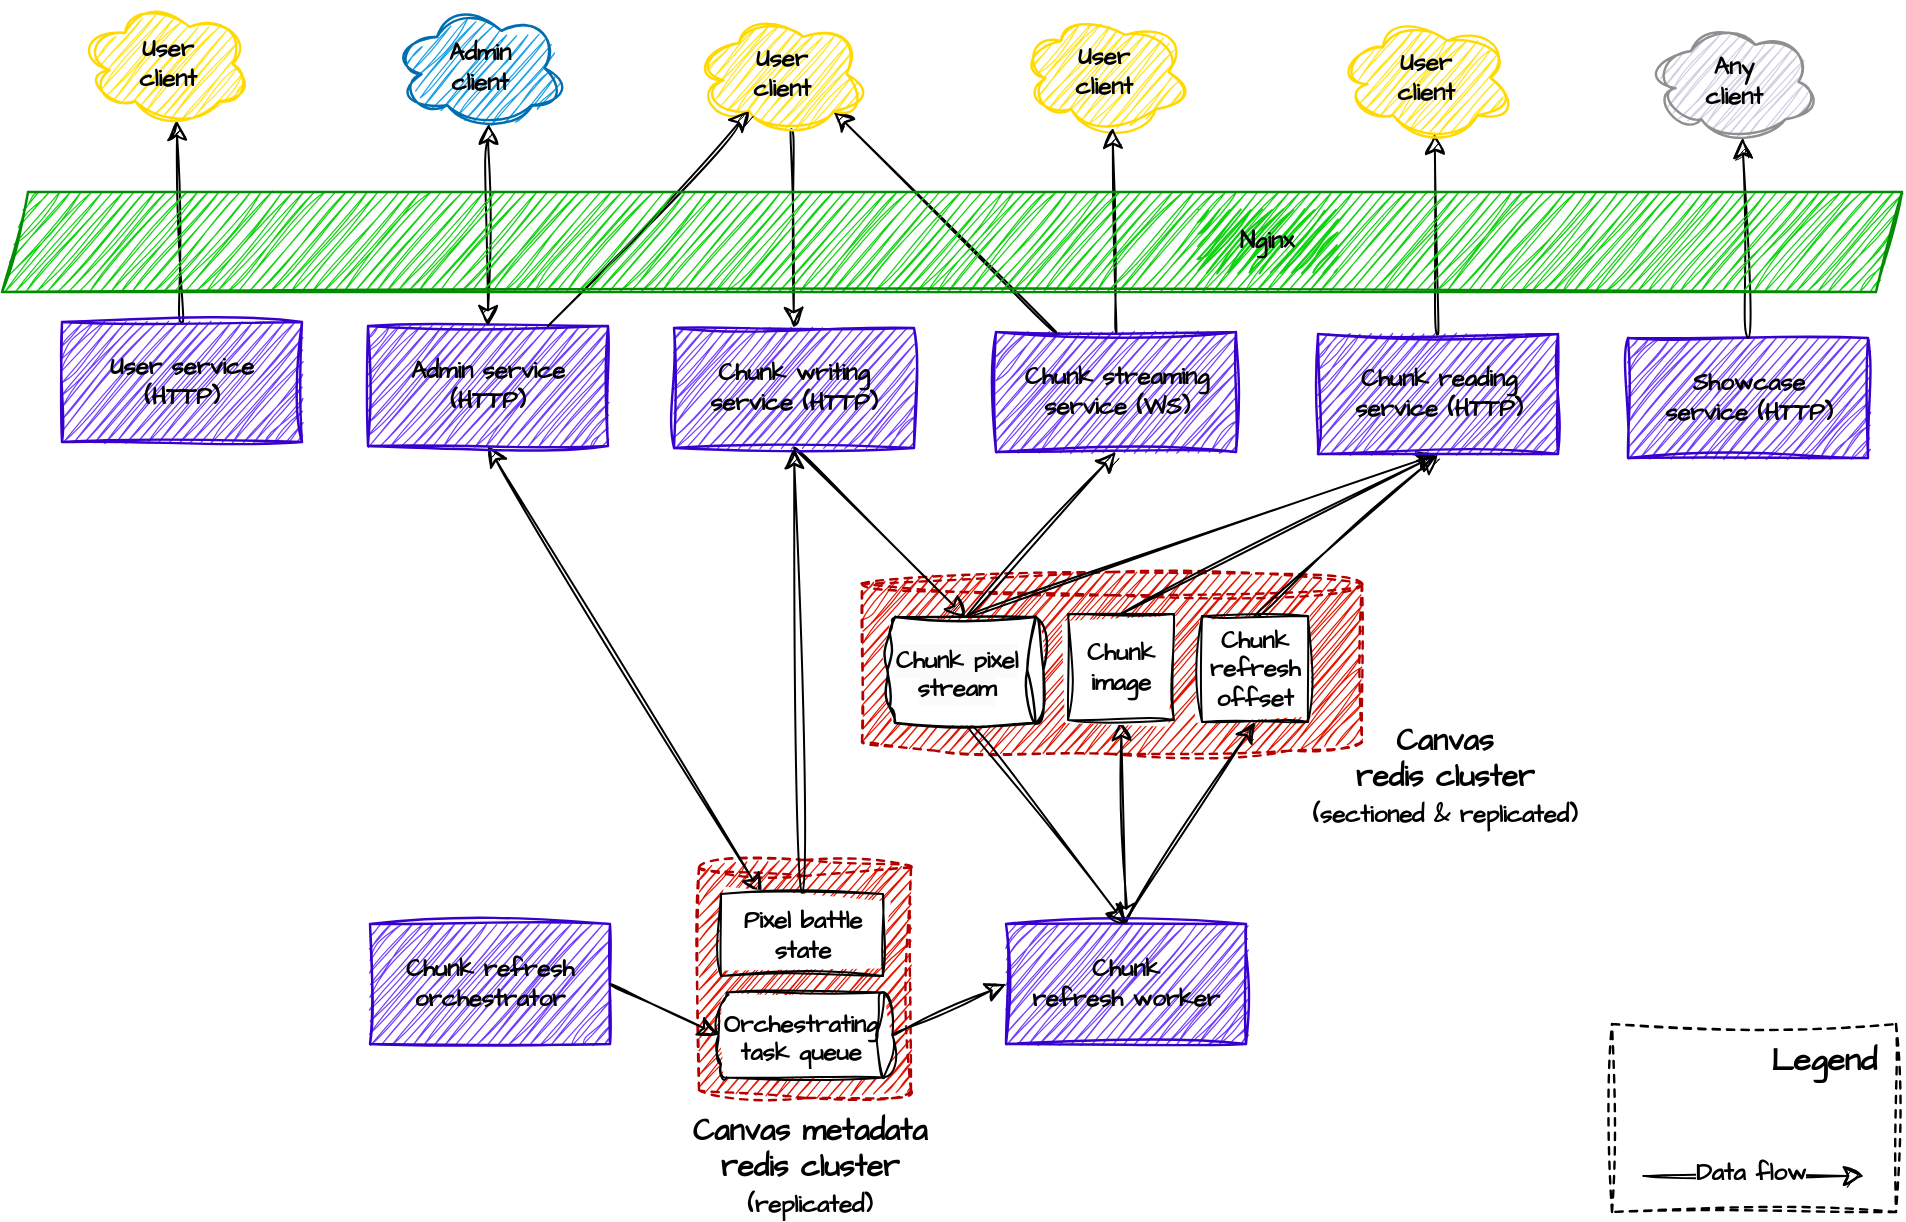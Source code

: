 <mxfile version="26.0.16">
  <diagram id="u57AqEZIpZNnvEgRTM_I" name="Страница — 1">
    <mxGraphModel dx="2470" dy="1215" grid="1" gridSize="10" guides="1" tooltips="0" connect="1" arrows="1" fold="1" page="1" pageScale="1" pageWidth="1" pageHeight="1" math="0" shadow="0">
      <root>
        <mxCell id="0" />
        <mxCell id="1" parent="0" />
        <mxCell id="4hBZCaStK4hO_Ke5i-zd-10" style="edgeStyle=none;curved=1;rounded=0;sketch=1;hachureGap=4;jiggle=2;curveFitting=1;orthogonalLoop=1;jettySize=auto;html=1;fontFamily=Architects Daughter;fontSource=https%3A%2F%2Ffonts.googleapis.com%2Fcss%3Ffamily%3DArchitects%2BDaughter;fontSize=12;startSize=8;endSize=8;entryX=0.5;entryY=0;entryDx=0;entryDy=0;exitX=0.55;exitY=0.95;exitDx=0;exitDy=0;exitPerimeter=0;" parent="1" source="4hBZCaStK4hO_Ke5i-zd-84" target="yxo4z1HfknEnFU_19XpC-2" edge="1">
          <mxGeometry relative="1" as="geometry">
            <mxPoint x="-287" y="12.854" as="sourcePoint" />
            <mxPoint x="-134.126" y="32" as="targetPoint" />
          </mxGeometry>
        </mxCell>
        <mxCell id="4hBZCaStK4hO_Ke5i-zd-17" value="" style="shape=cylinder3;whiteSpace=wrap;html=1;boundedLbl=1;backgroundOutline=1;size=5.793;sketch=1;hachureGap=4;jiggle=2;curveFitting=1;fontFamily=Architects Daughter;fontSource=https%3A%2F%2Ffonts.googleapis.com%2Fcss%3Ffamily%3DArchitects%2BDaughter;fontStyle=0;dashed=1;strokeColor=#B20000;fillColor=#e51400;fontColor=#ffffff;strokeWidth=1.2;" parent="1" vertex="1">
          <mxGeometry x="-280" y="208" width="250" height="91" as="geometry" />
        </mxCell>
        <mxCell id="4hBZCaStK4hO_Ke5i-zd-23" style="edgeStyle=none;curved=1;rounded=0;sketch=1;hachureGap=4;jiggle=2;curveFitting=1;orthogonalLoop=1;jettySize=auto;html=1;exitX=0.5;exitY=1;exitDx=0;exitDy=0;fontFamily=Architects Daughter;fontSource=https%3A%2F%2Ffonts.googleapis.com%2Fcss%3Ffamily%3DArchitects%2BDaughter;fontSize=12;startSize=8;endSize=8;entryX=0;entryY=0.5;entryDx=0;entryDy=0;entryPerimeter=0;" parent="1" source="yxo4z1HfknEnFU_19XpC-2" target="yebdUftTMpvAP_zZqaQb-59" edge="1">
          <mxGeometry relative="1" as="geometry">
            <mxPoint x="-296" y="316.5" as="targetPoint" />
            <Array as="points" />
          </mxGeometry>
        </mxCell>
        <mxCell id="4hBZCaStK4hO_Ke5i-zd-22" value="Chunk&amp;nbsp;&lt;span style=&quot;background-color: initial;&quot;&gt;streaming&lt;/span&gt;&lt;div&gt;&lt;span style=&quot;background-color: initial;&quot;&gt;service (WS)&lt;/span&gt;&lt;/div&gt;" style="rounded=0;html=1;sketch=1;hachureGap=4;jiggle=2;curveFitting=1;fontFamily=Architects Daughter;fontSource=https%3A%2F%2Ffonts.googleapis.com%2Fcss%3Ffamily%3DArchitects%2BDaughter;fontSize=12;strokeColor=#3700CC;align=center;verticalAlign=middle;fontColor=#000000;fillColor=#713DFF;fontStyle=1;strokeWidth=1.2;" parent="1" vertex="1">
          <mxGeometry x="-213" y="88" width="120" height="60" as="geometry" />
        </mxCell>
        <mxCell id="4hBZCaStK4hO_Ke5i-zd-24" value="Canvas redis&amp;nbsp;&lt;span style=&quot;background-color: initial;&quot;&gt;cluster&lt;/span&gt;&lt;div&gt;&lt;font style=&quot;font-size: 12px;&quot;&gt;&lt;span style=&quot;background-color: initial;&quot;&gt;(s&lt;/span&gt;&lt;span style=&quot;background-color: initial;&quot;&gt;ectioned &amp;amp; replicated&lt;/span&gt;&lt;span style=&quot;background-color: initial;&quot;&gt;)&lt;/span&gt;&lt;/font&gt;&lt;/div&gt;" style="text;html=1;align=center;verticalAlign=middle;whiteSpace=wrap;rounded=0;fontSize=15;fontFamily=Architects Daughter;fontSource=https%3A%2F%2Ffonts.googleapis.com%2Fcss%3Ffamily%3DArchitects%2BDaughter;fontStyle=1" parent="1" vertex="1">
          <mxGeometry x="-60" y="296" width="143" height="27" as="geometry" />
        </mxCell>
        <mxCell id="4hBZCaStK4hO_Ke5i-zd-37" style="edgeStyle=none;curved=1;rounded=0;sketch=1;hachureGap=4;jiggle=2;curveFitting=1;orthogonalLoop=1;jettySize=auto;html=1;exitX=0.25;exitY=0;exitDx=0;exitDy=0;entryX=0.8;entryY=0.8;entryDx=0;entryDy=0;entryPerimeter=0;fontFamily=Architects Daughter;fontSource=https%3A%2F%2Ffonts.googleapis.com%2Fcss%3Ffamily%3DArchitects%2BDaughter;fontSize=12;startSize=8;endSize=8;" parent="1" source="4hBZCaStK4hO_Ke5i-zd-22" target="4hBZCaStK4hO_Ke5i-zd-84" edge="1">
          <mxGeometry relative="1" as="geometry">
            <mxPoint x="-287" y="-12" as="targetPoint" />
          </mxGeometry>
        </mxCell>
        <mxCell id="yebdUftTMpvAP_zZqaQb-71" value="" style="edgeStyle=none;curved=1;rounded=0;sketch=1;hachureGap=4;jiggle=2;curveFitting=1;orthogonalLoop=1;jettySize=auto;html=1;entryX=0.5;entryY=1;entryDx=0;entryDy=0;fontFamily=Architects Daughter;fontSource=https%3A%2F%2Ffonts.googleapis.com%2Fcss%3Ffamily%3DArchitects%2BDaughter;fontSize=12;startSize=8;endSize=8;fontStyle=1;startArrow=classic;startFill=1;exitX=0.5;exitY=0;exitDx=0;exitDy=0;" parent="1" source="4hBZCaStK4hO_Ke5i-zd-49" target="yebdUftTMpvAP_zZqaQb-52" edge="1">
          <mxGeometry x="0.351" y="1" relative="1" as="geometry">
            <mxPoint x="-164" y="347" as="sourcePoint" />
            <mxPoint as="offset" />
          </mxGeometry>
        </mxCell>
        <mxCell id="yebdUftTMpvAP_zZqaQb-86" style="edgeStyle=none;curved=1;rounded=0;sketch=1;hachureGap=4;jiggle=2;curveFitting=1;orthogonalLoop=1;jettySize=auto;html=1;exitX=0.5;exitY=0;exitDx=0;exitDy=0;entryX=0.5;entryY=1;entryDx=0;entryDy=0;fontFamily=Architects Daughter;fontSource=https%3A%2F%2Ffonts.googleapis.com%2Fcss%3Ffamily%3DArchitects%2BDaughter;fontSize=12;startSize=8;endSize=8;" parent="1" source="4hBZCaStK4hO_Ke5i-zd-49" target="yebdUftTMpvAP_zZqaQb-63" edge="1">
          <mxGeometry relative="1" as="geometry" />
        </mxCell>
        <mxCell id="4hBZCaStK4hO_Ke5i-zd-49" value="Chunk &lt;span style=&quot;background-color: transparent; color: light-dark(rgb(0, 0, 0), rgb(237, 237, 237));&quot;&gt;refresh&lt;/span&gt;&lt;span style=&quot;background-color: transparent; color: light-dark(rgb(0, 0, 0), rgb(237, 237, 237));&quot;&gt;&amp;nbsp;&lt;/span&gt;&lt;span style=&quot;background-color: initial; color: light-dark(rgb(0, 0, 0), rgb(237, 237, 237));&quot;&gt;worker&lt;/span&gt;" style="rounded=0;whiteSpace=wrap;html=1;sketch=1;hachureGap=4;jiggle=2;curveFitting=1;fontFamily=Architects Daughter;fontSource=https%3A%2F%2Ffonts.googleapis.com%2Fcss%3Ffamily%3DArchitects%2BDaughter;fillColor=#713DFF;strokeColor=#3700CC;align=center;verticalAlign=middle;fontSize=12;fontColor=#000000;fontStyle=1;strokeWidth=1.2;" parent="1" vertex="1">
          <mxGeometry x="-208" y="384" width="120" height="60" as="geometry" />
        </mxCell>
        <mxCell id="X9UcyWxbL3GUijh0m_xE-14" style="edgeStyle=none;curved=1;rounded=0;orthogonalLoop=1;jettySize=auto;html=1;entryX=0.55;entryY=0.95;entryDx=0;entryDy=0;fontSize=12;startSize=8;endSize=8;startArrow=none;startFill=0;sketch=1;hachureGap=4;jiggle=2;curveFitting=1;strokeColor=default;align=center;verticalAlign=middle;fontFamily=Architects Daughter;fontSource=https%3A%2F%2Ffonts.googleapis.com%2Fcss%3Ffamily%3DArchitects%2BDaughter;fontColor=default;labelBackgroundColor=default;endArrow=classic;entryPerimeter=0;exitX=0.5;exitY=0;exitDx=0;exitDy=0;" parent="1" source="X9UcyWxbL3GUijh0m_xE-12" target="1W_23t0k0YPpplGeYLa4-2" edge="1">
          <mxGeometry relative="1" as="geometry">
            <mxPoint x="-760" as="sourcePoint" />
          </mxGeometry>
        </mxCell>
        <mxCell id="4hBZCaStK4hO_Ke5i-zd-84" value="&lt;div&gt;User&lt;/div&gt;&lt;div&gt;client&lt;/div&gt;" style="ellipse;shape=cloud;whiteSpace=wrap;html=1;sketch=1;hachureGap=4;jiggle=2;curveFitting=1;fontFamily=Architects Daughter;fontSource=https%3A%2F%2Ffonts.googleapis.com%2Fcss%3Ffamily%3DArchitects%2BDaughter;fontStyle=1;fillColor=#ffe41a;strokeColor=#ffd900;fontColor=#000000;gradientColor=none;strokeWidth=1.2;" parent="1" vertex="1">
          <mxGeometry x="-363" y="-72" width="86" height="62" as="geometry" />
        </mxCell>
        <mxCell id="yxo4z1HfknEnFU_19XpC-2" value="&lt;span style=&quot;text-wrap-mode: nowrap;&quot;&gt;Chunk&amp;nbsp;&lt;/span&gt;&lt;span style=&quot;background-color: initial; text-wrap-mode: nowrap;&quot;&gt;writing&lt;/span&gt;&lt;div&gt;&lt;span style=&quot;background-color: initial; text-wrap-mode: nowrap;&quot;&gt;service (HTTP)&lt;/span&gt;&lt;/div&gt;" style="rounded=0;html=1;sketch=1;hachureGap=4;jiggle=2;curveFitting=1;fontFamily=Architects Daughter;fontSource=https%3A%2F%2Ffonts.googleapis.com%2Fcss%3Ffamily%3DArchitects%2BDaughter;whiteSpace=wrap;fontSize=12;strokeColor=#3700CC;align=center;verticalAlign=middle;fontColor=#000000;fillColor=#713DFF;fontStyle=1;strokeWidth=1.2;" parent="1" vertex="1">
          <mxGeometry x="-374" y="86" width="120" height="60" as="geometry" />
        </mxCell>
        <mxCell id="yxo4z1HfknEnFU_19XpC-3" value="&lt;div&gt;User&lt;/div&gt;&lt;div&gt;client&lt;/div&gt;" style="ellipse;shape=cloud;whiteSpace=wrap;html=1;sketch=1;hachureGap=4;jiggle=2;curveFitting=1;fontFamily=Architects Daughter;fontSource=https%3A%2F%2Ffonts.googleapis.com%2Fcss%3Ffamily%3DArchitects%2BDaughter;fontStyle=1;fillColor=#ffe41a;strokeColor=#ffd900;fontColor=#000000;gradientColor=none;strokeWidth=1.2;" parent="1" vertex="1">
          <mxGeometry x="-202" y="-73" width="86" height="62" as="geometry" />
        </mxCell>
        <mxCell id="yxo4z1HfknEnFU_19XpC-4" style="edgeStyle=none;curved=1;rounded=0;sketch=1;hachureGap=4;jiggle=2;curveFitting=1;orthogonalLoop=1;jettySize=auto;html=1;exitX=0.5;exitY=0;exitDx=0;exitDy=0;entryX=0.55;entryY=0.95;entryDx=0;entryDy=0;entryPerimeter=0;fontFamily=Architects Daughter;fontSource=https%3A%2F%2Ffonts.googleapis.com%2Fcss%3Ffamily%3DArchitects%2BDaughter;fontSize=12;startSize=8;endSize=8;" parent="1" source="4hBZCaStK4hO_Ke5i-zd-22" target="yxo4z1HfknEnFU_19XpC-3" edge="1">
          <mxGeometry relative="1" as="geometry">
            <mxPoint x="-285" y="18" as="targetPoint" />
            <mxPoint x="-197" y="88" as="sourcePoint" />
          </mxGeometry>
        </mxCell>
        <mxCell id="yebdUftTMpvAP_zZqaQb-15" value="" style="edgeStyle=none;curved=1;rounded=0;sketch=1;hachureGap=4;jiggle=2;curveFitting=1;orthogonalLoop=1;jettySize=auto;html=1;exitX=0;exitY=0.5;exitDx=0;exitDy=0;fontFamily=Architects Daughter;fontSource=https%3A%2F%2Ffonts.googleapis.com%2Fcss%3Ffamily%3DArchitects%2BDaughter;fontSize=12;startSize=8;endSize=8;fontStyle=1;exitPerimeter=0;entryX=0.5;entryY=1;entryDx=0;entryDy=0;" parent="1" source="yebdUftTMpvAP_zZqaQb-59" target="4hBZCaStK4hO_Ke5i-zd-22" edge="1">
          <mxGeometry x="0.302" y="-1" relative="1" as="geometry">
            <mxPoint x="-213" y="316.5" as="sourcePoint" />
            <mxPoint x="-212" y="141" as="targetPoint" />
            <Array as="points" />
            <mxPoint as="offset" />
          </mxGeometry>
        </mxCell>
        <mxCell id="xJucLK9_7ad-ibpwWDO7-2" style="edgeStyle=none;curved=1;rounded=0;sketch=1;hachureGap=4;jiggle=2;curveFitting=1;orthogonalLoop=1;jettySize=auto;html=1;exitX=0.5;exitY=0;exitDx=0;exitDy=0;entryX=0.5;entryY=1;entryDx=0;entryDy=0;fontFamily=Architects Daughter;fontSource=https%3A%2F%2Ffonts.googleapis.com%2Fcss%3Ffamily%3DArchitects%2BDaughter;fontSize=12;startSize=8;endSize=8;" parent="1" source="yebdUftTMpvAP_zZqaQb-52" target="xJucLK9_7ad-ibpwWDO7-1" edge="1">
          <mxGeometry relative="1" as="geometry" />
        </mxCell>
        <mxCell id="yebdUftTMpvAP_zZqaQb-52" value="Chunk image" style="whiteSpace=wrap;html=1;aspect=fixed;sketch=1;hachureGap=4;jiggle=2;curveFitting=1;fontFamily=Architects Daughter;fontSource=https%3A%2F%2Ffonts.googleapis.com%2Fcss%3Ffamily%3DArchitects%2BDaughter;fontStyle=1;fontSize=12;" parent="1" vertex="1">
          <mxGeometry x="-177" y="229" width="53" height="53" as="geometry" />
        </mxCell>
        <mxCell id="yebdUftTMpvAP_zZqaQb-88" style="edgeStyle=none;curved=1;rounded=0;sketch=1;hachureGap=4;jiggle=2;curveFitting=1;orthogonalLoop=1;jettySize=auto;html=1;exitX=0.5;exitY=0;exitDx=0;exitDy=0;fontFamily=Architects Daughter;fontSource=https%3A%2F%2Ffonts.googleapis.com%2Fcss%3Ffamily%3DArchitects%2BDaughter;fontSize=12;startSize=8;endSize=8;entryX=0.5;entryY=1;entryDx=0;entryDy=0;" parent="1" source="yebdUftTMpvAP_zZqaQb-63" target="xJucLK9_7ad-ibpwWDO7-1" edge="1">
          <mxGeometry relative="1" as="geometry">
            <mxPoint x="-120" y="160" as="targetPoint" />
          </mxGeometry>
        </mxCell>
        <mxCell id="yebdUftTMpvAP_zZqaQb-63" value="&lt;div&gt;Chunk&lt;/div&gt;&lt;div&gt;&lt;span style=&quot;background-color: transparent; color: light-dark(rgb(0, 0, 0), rgb(237, 237, 237));&quot;&gt;refresh&lt;/span&gt;&lt;/div&gt;&lt;div&gt;offset&lt;/div&gt;" style="whiteSpace=wrap;html=1;aspect=fixed;sketch=1;hachureGap=4;jiggle=2;curveFitting=1;fontFamily=Architects Daughter;fontSource=https%3A%2F%2Ffonts.googleapis.com%2Fcss%3Ffamily%3DArchitects%2BDaughter;fontStyle=1;fontSize=12;" parent="1" vertex="1">
          <mxGeometry x="-110" y="230" width="53" height="53" as="geometry" />
        </mxCell>
        <mxCell id="xJucLK9_7ad-ibpwWDO7-22" style="edgeStyle=none;curved=1;rounded=0;sketch=1;hachureGap=4;jiggle=2;curveFitting=1;orthogonalLoop=1;jettySize=auto;html=1;exitX=0;exitY=0.5;exitDx=0;exitDy=0;exitPerimeter=0;entryX=0.5;entryY=1;entryDx=0;entryDy=0;fontFamily=Architects Daughter;fontSource=https%3A%2F%2Ffonts.googleapis.com%2Fcss%3Ffamily%3DArchitects%2BDaughter;fontSize=12;startSize=8;endSize=8;" parent="1" source="yebdUftTMpvAP_zZqaQb-59" target="xJucLK9_7ad-ibpwWDO7-1" edge="1">
          <mxGeometry relative="1" as="geometry" />
        </mxCell>
        <mxCell id="yebdUftTMpvAP_zZqaQb-89" value="" style="group" parent="1" vertex="1" connectable="0">
          <mxGeometry x="95" y="434" width="142" height="94" as="geometry" />
        </mxCell>
        <mxCell id="yebdUftTMpvAP_zZqaQb-72" value="" style="rounded=0;whiteSpace=wrap;html=1;sketch=1;hachureGap=4;jiggle=2;curveFitting=1;fontFamily=Architects Daughter;fontSource=https%3A%2F%2Ffonts.googleapis.com%2Fcss%3Ffamily%3DArchitects%2BDaughter;fillColor=none;dashed=1;strokeWidth=1.2;" parent="yebdUftTMpvAP_zZqaQb-89" vertex="1">
          <mxGeometry width="142" height="94" as="geometry" />
        </mxCell>
        <mxCell id="yebdUftTMpvAP_zZqaQb-73" value="Legend" style="text;html=1;align=center;verticalAlign=middle;whiteSpace=wrap;rounded=0;fontSize=16;fontFamily=Architects Daughter;fontSource=https%3A%2F%2Ffonts.googleapis.com%2Fcss%3Ffamily%3DArchitects%2BDaughter;fontStyle=1" parent="yebdUftTMpvAP_zZqaQb-89" vertex="1">
          <mxGeometry x="76" y="3" width="60" height="30" as="geometry" />
        </mxCell>
        <mxCell id="yebdUftTMpvAP_zZqaQb-80" style="edgeStyle=none;curved=1;rounded=0;sketch=1;hachureGap=4;jiggle=2;curveFitting=1;orthogonalLoop=1;jettySize=auto;html=1;fontFamily=Architects Daughter;fontSource=https%3A%2F%2Ffonts.googleapis.com%2Fcss%3Ffamily%3DArchitects%2BDaughter;fontSize=12;startSize=8;endSize=8;" parent="yebdUftTMpvAP_zZqaQb-89" edge="1">
          <mxGeometry relative="1" as="geometry">
            <mxPoint x="126" y="76" as="targetPoint" />
            <mxPoint x="16" y="76" as="sourcePoint" />
            <Array as="points" />
          </mxGeometry>
        </mxCell>
        <mxCell id="yebdUftTMpvAP_zZqaQb-81" value="Data flow" style="edgeLabel;html=1;align=center;verticalAlign=middle;resizable=0;points=[];fontSize=12;sketch=1;hachureGap=4;jiggle=2;curveFitting=1;fontFamily=Architects Daughter;fontSource=https%3A%2F%2Ffonts.googleapis.com%2Fcss%3Ffamily%3DArchitects%2BDaughter;fontStyle=1" parent="yebdUftTMpvAP_zZqaQb-80" vertex="1" connectable="0">
          <mxGeometry x="-0.216" relative="1" as="geometry">
            <mxPoint x="10" y="-1" as="offset" />
          </mxGeometry>
        </mxCell>
        <mxCell id="xJucLK9_7ad-ibpwWDO7-1" value="Chunk &lt;span style=&quot;background-color: initial;&quot;&gt;reading&lt;/span&gt;&lt;div&gt;&lt;span style=&quot;background-color: initial;&quot;&gt;service (HTTP)&lt;/span&gt;&lt;/div&gt;" style="rounded=0;html=1;sketch=1;hachureGap=4;jiggle=2;curveFitting=1;fontFamily=Architects Daughter;fontSource=https%3A%2F%2Ffonts.googleapis.com%2Fcss%3Ffamily%3DArchitects%2BDaughter;fontSize=12;strokeColor=#3700CC;align=center;verticalAlign=middle;fontColor=#000000;fillColor=#713DFF;fontStyle=1;strokeWidth=1.2;" parent="1" vertex="1">
          <mxGeometry x="-52" y="89" width="120" height="60" as="geometry" />
        </mxCell>
        <mxCell id="xJucLK9_7ad-ibpwWDO7-3" style="edgeStyle=none;curved=1;rounded=0;sketch=1;hachureGap=4;jiggle=2;curveFitting=1;orthogonalLoop=1;jettySize=auto;html=1;exitX=0.5;exitY=0;exitDx=0;exitDy=0;fontFamily=Architects Daughter;fontSource=https%3A%2F%2Ffonts.googleapis.com%2Fcss%3Ffamily%3DArchitects%2BDaughter;fontSize=12;startSize=8;endSize=8;entryX=0.55;entryY=0.95;entryDx=0;entryDy=0;entryPerimeter=0;" parent="1" source="xJucLK9_7ad-ibpwWDO7-1" target="xJucLK9_7ad-ibpwWDO7-4" edge="1">
          <mxGeometry relative="1" as="geometry">
            <mxPoint x="10" y="50" as="targetPoint" />
          </mxGeometry>
        </mxCell>
        <mxCell id="xJucLK9_7ad-ibpwWDO7-4" value="&lt;div&gt;User&lt;/div&gt;&lt;div&gt;client&lt;/div&gt;" style="ellipse;shape=cloud;whiteSpace=wrap;html=1;sketch=1;hachureGap=4;jiggle=2;curveFitting=1;fontFamily=Architects Daughter;fontSource=https%3A%2F%2Ffonts.googleapis.com%2Fcss%3Ffamily%3DArchitects%2BDaughter;fontStyle=1;fillColor=#ffe41a;strokeColor=#ffd900;fontColor=#000000;gradientColor=none;strokeWidth=1.2;" parent="1" vertex="1">
          <mxGeometry x="-41" y="-70" width="86" height="62" as="geometry" />
        </mxCell>
        <mxCell id="xJucLK9_7ad-ibpwWDO7-12" value="" style="shape=cylinder3;whiteSpace=wrap;html=1;boundedLbl=1;backgroundOutline=1;size=3.966;sketch=1;hachureGap=4;jiggle=2;curveFitting=1;fontFamily=Architects Daughter;fontSource=https%3A%2F%2Ffonts.googleapis.com%2Fcss%3Ffamily%3DArchitects%2BDaughter;fontStyle=0;dashed=1;strokeColor=#B20000;fillColor=#e51400;fontColor=#ffffff;strokeWidth=1.2;" parent="1" vertex="1">
          <mxGeometry x="-361.5" y="352" width="106" height="119" as="geometry" />
        </mxCell>
        <mxCell id="xJucLK9_7ad-ibpwWDO7-15" value="" style="shape=cylinder3;whiteSpace=wrap;html=1;boundedLbl=1;backgroundOutline=1;size=4.049;sketch=1;hachureGap=4;jiggle=2;curveFitting=1;fontFamily=Architects Daughter;fontSource=https%3A%2F%2Ffonts.googleapis.com%2Fcss%3Ffamily%3DArchitects%2BDaughter;fontStyle=1;rotation=90;labelPosition=center;verticalLabelPosition=middle;align=center;verticalAlign=middle;container=0;strokeWidth=1;strokeColor=default;textDirection=ltr;" parent="1" vertex="1">
          <mxGeometry x="-329.5" y="396" width="42.46" height="86.93" as="geometry" />
        </mxCell>
        <mxCell id="xJucLK9_7ad-ibpwWDO7-16" value="Orchestrating task queue" style="text;whiteSpace=wrap;html=1;fontFamily=Architects Daughter;fontSource=https%3A%2F%2Ffonts.googleapis.com%2Fcss%3Ffamily%3DArchitects%2BDaughter;align=center;fontStyle=1" parent="1" vertex="1">
          <mxGeometry x="-344.5" y="421" width="67" height="28" as="geometry" />
        </mxCell>
        <mxCell id="xJucLK9_7ad-ibpwWDO7-18" value="Canvas metadata redis&amp;nbsp;&lt;span style=&quot;background-color: initial;&quot;&gt;cluster&lt;/span&gt;&lt;div&gt;&lt;font style=&quot;font-size: 12px;&quot;&gt;&lt;span style=&quot;background-color: initial;&quot;&gt;(&lt;/span&gt;&lt;span style=&quot;background-color: initial;&quot;&gt;replicated&lt;/span&gt;&lt;span style=&quot;background-color: initial;&quot;&gt;)&lt;/span&gt;&lt;/font&gt;&lt;/div&gt;" style="text;html=1;align=center;verticalAlign=middle;whiteSpace=wrap;rounded=0;fontSize=15;fontFamily=Architects Daughter;fontSource=https%3A%2F%2Ffonts.googleapis.com%2Fcss%3Ffamily%3DArchitects%2BDaughter;fontStyle=1" parent="1" vertex="1">
          <mxGeometry x="-372.5" y="480" width="132" height="49" as="geometry" />
        </mxCell>
        <mxCell id="xJucLK9_7ad-ibpwWDO7-19" style="edgeStyle=none;curved=1;rounded=0;sketch=1;hachureGap=4;jiggle=2;curveFitting=1;orthogonalLoop=1;jettySize=auto;html=1;exitX=0.5;exitY=0;exitDx=0;exitDy=0;fontFamily=Architects Daughter;fontSource=https%3A%2F%2Ffonts.googleapis.com%2Fcss%3Ffamily%3DArchitects%2BDaughter;fontSize=12;startSize=8;endSize=8;exitPerimeter=0;entryX=0;entryY=0.5;entryDx=0;entryDy=0;endArrow=classic;endFill=1;startArrow=none;startFill=0;" parent="1" source="xJucLK9_7ad-ibpwWDO7-15" target="4hBZCaStK4hO_Ke5i-zd-49" edge="1">
          <mxGeometry relative="1" as="geometry">
            <mxPoint x="-70" y="470" as="targetPoint" />
          </mxGeometry>
        </mxCell>
        <mxCell id="_QTCWBG1dnTs1W0XPL4S-6" value="Chunk refresh orchestrator" style="rounded=0;whiteSpace=wrap;html=1;sketch=1;hachureGap=4;jiggle=2;curveFitting=1;fontFamily=Architects Daughter;fontSource=https%3A%2F%2Ffonts.googleapis.com%2Fcss%3Ffamily%3DArchitects%2BDaughter;fillColor=#713DFF;strokeColor=#3700CC;align=center;verticalAlign=middle;fontSize=12;fontColor=#000000;fontStyle=1;strokeWidth=1.2;" parent="1" vertex="1">
          <mxGeometry x="-526" y="384" width="120" height="60" as="geometry" />
        </mxCell>
        <mxCell id="_QTCWBG1dnTs1W0XPL4S-7" style="edgeStyle=none;curved=1;rounded=0;sketch=1;hachureGap=4;jiggle=2;curveFitting=1;orthogonalLoop=1;jettySize=auto;html=1;exitX=1;exitY=0.5;exitDx=0;exitDy=0;entryX=0.5;entryY=1;entryDx=0;entryDy=0;entryPerimeter=0;fontFamily=Architects Daughter;fontSource=https%3A%2F%2Ffonts.googleapis.com%2Fcss%3Ffamily%3DArchitects%2BDaughter;fontSize=12;startSize=8;endSize=8;" parent="1" source="_QTCWBG1dnTs1W0XPL4S-6" target="xJucLK9_7ad-ibpwWDO7-15" edge="1">
          <mxGeometry relative="1" as="geometry" />
        </mxCell>
        <mxCell id="X9UcyWxbL3GUijh0m_xE-3" style="edgeStyle=none;curved=1;rounded=0;orthogonalLoop=1;jettySize=auto;html=1;exitX=0.5;exitY=1;exitDx=0;exitDy=0;entryX=0.25;entryY=0;entryDx=0;entryDy=0;fontSize=12;startSize=8;endSize=8;sketch=1;hachureGap=4;jiggle=2;curveFitting=1;strokeColor=default;align=center;verticalAlign=middle;fontFamily=Architects Daughter;fontSource=https%3A%2F%2Ffonts.googleapis.com%2Fcss%3Ffamily%3DArchitects%2BDaughter;fontColor=default;labelBackgroundColor=default;endArrow=classic;startArrow=classic;startFill=1;" parent="1" source="X9UcyWxbL3GUijh0m_xE-1" target="X9UcyWxbL3GUijh0m_xE-2" edge="1">
          <mxGeometry relative="1" as="geometry" />
        </mxCell>
        <mxCell id="X9UcyWxbL3GUijh0m_xE-1" value="&lt;div&gt;&lt;span style=&quot;text-wrap-mode: nowrap;&quot;&gt;Admin &lt;/span&gt;&lt;span style=&quot;background-color: initial; white-space: nowrap;&quot;&gt;service&lt;/span&gt;&lt;/div&gt;&lt;div&gt;&lt;span style=&quot;background-color: initial; white-space: nowrap;&quot;&gt;(HTTP)&lt;/span&gt;&lt;/div&gt;" style="rounded=0;html=1;sketch=1;hachureGap=4;jiggle=2;curveFitting=1;fontFamily=Architects Daughter;fontSource=https%3A%2F%2Ffonts.googleapis.com%2Fcss%3Ffamily%3DArchitects%2BDaughter;whiteSpace=wrap;fontSize=12;strokeColor=#3700CC;align=center;verticalAlign=middle;fontColor=#000000;fillColor=#713DFF;fontStyle=1;strokeWidth=1.2;" parent="1" vertex="1">
          <mxGeometry x="-527" y="85" width="120" height="60" as="geometry" />
        </mxCell>
        <mxCell id="X9UcyWxbL3GUijh0m_xE-17" style="edgeStyle=none;curved=1;rounded=0;orthogonalLoop=1;jettySize=auto;html=1;exitX=0.5;exitY=0;exitDx=0;exitDy=0;entryX=0.5;entryY=1;entryDx=0;entryDy=0;fontSize=12;startSize=8;endSize=8;sketch=1;hachureGap=4;jiggle=2;curveFitting=1;strokeColor=default;align=center;verticalAlign=middle;fontFamily=Architects Daughter;fontSource=https%3A%2F%2Ffonts.googleapis.com%2Fcss%3Ffamily%3DArchitects%2BDaughter;fontColor=default;fontStyle=1;labelBackgroundColor=default;startArrow=none;startFill=0;endArrow=classic;" parent="1" source="X9UcyWxbL3GUijh0m_xE-2" target="yxo4z1HfknEnFU_19XpC-2" edge="1">
          <mxGeometry relative="1" as="geometry" />
        </mxCell>
        <mxCell id="X9UcyWxbL3GUijh0m_xE-2" value="Pixel battle state" style="rounded=0;whiteSpace=wrap;html=1;sketch=1;hachureGap=4;jiggle=2;curveFitting=1;strokeColor=default;align=center;verticalAlign=middle;fontFamily=Architects Daughter;fontSource=https%3A%2F%2Ffonts.googleapis.com%2Fcss%3Ffamily%3DArchitects%2BDaughter;fontSize=12;fontColor=default;fontStyle=1;fillColor=default;" parent="1" vertex="1">
          <mxGeometry x="-350.5" y="369" width="81" height="41" as="geometry" />
        </mxCell>
        <mxCell id="X9UcyWxbL3GUijh0m_xE-7" style="edgeStyle=none;curved=1;rounded=0;orthogonalLoop=1;jettySize=auto;html=1;exitX=0.55;exitY=0.95;exitDx=0;exitDy=0;exitPerimeter=0;entryX=0.5;entryY=0;entryDx=0;entryDy=0;fontSize=12;startSize=8;endSize=8;startArrow=classic;startFill=1;sketch=1;hachureGap=4;jiggle=2;curveFitting=1;strokeColor=default;align=center;verticalAlign=middle;fontFamily=Architects Daughter;fontSource=https%3A%2F%2Ffonts.googleapis.com%2Fcss%3Ffamily%3DArchitects%2BDaughter;fontColor=default;labelBackgroundColor=default;endArrow=classic;" parent="1" source="X9UcyWxbL3GUijh0m_xE-6" target="X9UcyWxbL3GUijh0m_xE-1" edge="1">
          <mxGeometry relative="1" as="geometry" />
        </mxCell>
        <mxCell id="X9UcyWxbL3GUijh0m_xE-6" value="&lt;div&gt;Admin&lt;/div&gt;&lt;div&gt;client&lt;/div&gt;" style="ellipse;shape=cloud;whiteSpace=wrap;html=1;sketch=1;hachureGap=4;jiggle=2;curveFitting=1;fontFamily=Architects Daughter;fontSource=https%3A%2F%2Ffonts.googleapis.com%2Fcss%3Ffamily%3DArchitects%2BDaughter;fontStyle=1;fillColor=#1ba1e2;strokeColor=#006EAF;strokeWidth=1.2;fontColor=light-dark(#000000, #121212);" parent="1" vertex="1">
          <mxGeometry x="-514" y="-75" width="86" height="62" as="geometry" />
        </mxCell>
        <mxCell id="X9UcyWxbL3GUijh0m_xE-8" value="&lt;div&gt;&lt;span style=&quot;background-color: initial;&quot;&gt;Showcase&lt;/span&gt;&lt;/div&gt;&lt;div&gt;&lt;span style=&quot;background-color: initial;&quot;&gt;service (HTTP)&lt;/span&gt;&lt;/div&gt;" style="rounded=0;html=1;sketch=1;hachureGap=4;jiggle=2;curveFitting=1;fontFamily=Architects Daughter;fontSource=https%3A%2F%2Ffonts.googleapis.com%2Fcss%3Ffamily%3DArchitects%2BDaughter;fontSize=12;strokeColor=#3700CC;align=center;verticalAlign=middle;fontColor=#000000;fillColor=#713DFF;fontStyle=1;strokeWidth=1.2;" parent="1" vertex="1">
          <mxGeometry x="103" y="91" width="120" height="60" as="geometry" />
        </mxCell>
        <mxCell id="X9UcyWxbL3GUijh0m_xE-10" style="edgeStyle=none;curved=1;rounded=0;orthogonalLoop=1;jettySize=auto;html=1;entryX=0.55;entryY=0.95;entryDx=0;entryDy=0;fontSize=12;startSize=8;endSize=8;sketch=1;hachureGap=4;jiggle=2;curveFitting=1;strokeColor=default;align=center;verticalAlign=middle;fontFamily=Architects Daughter;fontSource=https%3A%2F%2Ffonts.googleapis.com%2Fcss%3Ffamily%3DArchitects%2BDaughter;fontColor=default;labelBackgroundColor=default;endArrow=classic;startArrow=none;startFill=0;endFill=1;entryPerimeter=0;exitX=0.5;exitY=0;exitDx=0;exitDy=0;" parent="1" source="X9UcyWxbL3GUijh0m_xE-8" target="X9UcyWxbL3GUijh0m_xE-9" edge="1">
          <mxGeometry relative="1" as="geometry">
            <mxPoint x="260" y="-9" as="sourcePoint" />
          </mxGeometry>
        </mxCell>
        <mxCell id="X9UcyWxbL3GUijh0m_xE-9" value="&lt;div&gt;Any&lt;/div&gt;&lt;div&gt;client&lt;/div&gt;" style="ellipse;shape=cloud;whiteSpace=wrap;html=1;sketch=1;hachureGap=4;jiggle=2;curveFitting=1;fontFamily=Architects Daughter;fontSource=https%3A%2F%2Ffonts.googleapis.com%2Fcss%3Ffamily%3DArchitects%2BDaughter;fontStyle=1;fillColor=#d0cee2;strokeColor=#8F8F8F;strokeWidth=1.2;" parent="1" vertex="1">
          <mxGeometry x="113" y="-68" width="86" height="62" as="geometry" />
        </mxCell>
        <mxCell id="X9UcyWxbL3GUijh0m_xE-12" value="&lt;div&gt;&lt;span style=&quot;text-wrap-mode: nowrap;&quot;&gt;User &lt;/span&gt;&lt;span style=&quot;background-color: initial; white-space: nowrap;&quot;&gt;service&lt;/span&gt;&lt;/div&gt;&lt;div&gt;&lt;span style=&quot;background-color: initial; white-space: nowrap;&quot;&gt;(HTTP)&lt;/span&gt;&lt;/div&gt;" style="rounded=0;html=1;sketch=1;hachureGap=4;jiggle=2;curveFitting=1;fontFamily=Architects Daughter;fontSource=https%3A%2F%2Ffonts.googleapis.com%2Fcss%3Ffamily%3DArchitects%2BDaughter;whiteSpace=wrap;fontSize=12;strokeColor=#3700CC;align=center;verticalAlign=middle;fontColor=#000000;fillColor=#713DFF;fontStyle=1;strokeWidth=1.2;" parent="1" vertex="1">
          <mxGeometry x="-680" y="83" width="120" height="60" as="geometry" />
        </mxCell>
        <mxCell id="X9UcyWxbL3GUijh0m_xE-15" style="edgeStyle=none;curved=1;rounded=0;orthogonalLoop=1;jettySize=auto;html=1;exitX=0.31;exitY=0.8;exitDx=0;exitDy=0;exitPerimeter=0;entryX=0.75;entryY=0;entryDx=0;entryDy=0;fontSize=12;startSize=8;endSize=8;sketch=1;hachureGap=4;jiggle=2;curveFitting=1;strokeColor=default;align=center;verticalAlign=middle;fontFamily=Architects Daughter;fontSource=https%3A%2F%2Ffonts.googleapis.com%2Fcss%3Ffamily%3DArchitects%2BDaughter;fontColor=default;labelBackgroundColor=default;endArrow=none;startArrow=classic;startFill=1;" parent="1" source="4hBZCaStK4hO_Ke5i-zd-84" target="X9UcyWxbL3GUijh0m_xE-1" edge="1">
          <mxGeometry relative="1" as="geometry" />
        </mxCell>
        <mxCell id="_QTCWBG1dnTs1W0XPL4S-4" value="" style="shape=parallelogram;perimeter=parallelogramPerimeter;whiteSpace=wrap;html=1;fixedSize=1;sketch=1;hachureGap=4;jiggle=2;curveFitting=1;fontFamily=Architects Daughter;fontSource=https%3A%2F%2Ffonts.googleapis.com%2Fcss%3Ffamily%3DArchitects%2BDaughter;rounded=0;strokeColor=#048b04;strokeWidth=1.2;align=center;verticalAlign=middle;fontSize=12;fontColor=#050505;fontStyle=1;fillColor=#0fd20f;size=13;" parent="1" vertex="1">
          <mxGeometry x="-710" y="18" width="950" height="50" as="geometry" />
        </mxCell>
        <mxCell id="X9UcyWxbL3GUijh0m_xE-19" value="Nginx" style="rounded=0;whiteSpace=wrap;html=1;sketch=1;hachureGap=4;jiggle=2;curveFitting=1;strokeWidth=2;align=center;verticalAlign=middle;fontFamily=Architects Daughter;fontSource=https%3A%2F%2Ffonts.googleapis.com%2Fcss%3Ffamily%3DArchitects%2BDaughter;fontSize=12;fontColor=#050505;fontStyle=1;fillColor=#0fd20f;strokeColor=none;" parent="1" vertex="1">
          <mxGeometry x="-112" y="27" width="69" height="31" as="geometry" />
        </mxCell>
        <mxCell id="yebdUftTMpvAP_zZqaQb-84" style="edgeStyle=none;curved=1;rounded=0;sketch=1;hachureGap=4;jiggle=2;curveFitting=1;orthogonalLoop=1;jettySize=auto;html=1;exitX=1;exitY=0.5;exitDx=0;exitDy=0;exitPerimeter=0;entryX=0.5;entryY=0;entryDx=0;entryDy=0;fontFamily=Architects Daughter;fontSource=https%3A%2F%2Ffonts.googleapis.com%2Fcss%3Ffamily%3DArchitects%2BDaughter;fontSize=12;startSize=8;endSize=8;" parent="1" source="yebdUftTMpvAP_zZqaQb-59" target="4hBZCaStK4hO_Ke5i-zd-49" edge="1">
          <mxGeometry relative="1" as="geometry" />
        </mxCell>
        <mxCell id="yebdUftTMpvAP_zZqaQb-59" value="" style="shape=cylinder3;whiteSpace=wrap;html=1;boundedLbl=1;backgroundOutline=1;size=4.049;sketch=1;hachureGap=4;jiggle=2;curveFitting=1;fontFamily=Architects Daughter;fontSource=https%3A%2F%2Ffonts.googleapis.com%2Fcss%3Ffamily%3DArchitects%2BDaughter;fontStyle=1;rotation=90;labelPosition=center;verticalLabelPosition=middle;align=center;verticalAlign=middle;container=0;strokeWidth=1.2;strokeColor=default;textDirection=ltr;" parent="1" vertex="1">
          <mxGeometry x="-254.8" y="218" width="53" height="78.02" as="geometry" />
        </mxCell>
        <mxCell id="yebdUftTMpvAP_zZqaQb-61" value="&lt;span style=&quot;color: rgb(0, 0, 0); font-family: &amp;quot;Architects Daughter&amp;quot;; font-style: normal; font-variant-ligatures: normal; font-variant-caps: normal; letter-spacing: normal; text-indent: 0px; text-transform: none; word-spacing: 0px; -webkit-text-stroke-width: 0px; white-space: normal; background-color: rgb(251, 251, 251); text-decoration-thickness: initial; text-decoration-style: initial; text-decoration-color: initial; float: none; display: inline !important;&quot;&gt;Chunk pixel&lt;/span&gt;&lt;div&gt;&lt;span style=&quot;color: rgb(0, 0, 0); font-family: &amp;quot;Architects Daughter&amp;quot;; font-style: normal; font-variant-ligatures: normal; font-variant-caps: normal; letter-spacing: normal; text-indent: 0px; text-transform: none; word-spacing: 0px; -webkit-text-stroke-width: 0px; white-space: normal; background-color: rgb(251, 251, 251); text-decoration-thickness: initial; text-decoration-style: initial; text-decoration-color: initial; float: none; display: inline !important;&quot;&gt;stream&lt;/span&gt;&lt;/div&gt;" style="text;whiteSpace=wrap;html=1;fontFamily=Architects Daughter;fontSource=https%3A%2F%2Ffonts.googleapis.com%2Fcss%3Ffamily%3DArchitects%2BDaughter;align=center;fontSize=12;fontStyle=1" parent="1" vertex="1">
          <mxGeometry x="-268.32" y="238.65" width="71.32" height="28" as="geometry" />
        </mxCell>
        <mxCell id="1W_23t0k0YPpplGeYLa4-2" value="&lt;div&gt;User&lt;/div&gt;&lt;div&gt;client&lt;/div&gt;" style="ellipse;shape=cloud;whiteSpace=wrap;html=1;sketch=1;hachureGap=4;jiggle=2;curveFitting=1;fontFamily=Architects Daughter;fontSource=https%3A%2F%2Ffonts.googleapis.com%2Fcss%3Ffamily%3DArchitects%2BDaughter;fontStyle=1;fillColor=#ffe41a;strokeColor=#ffd900;fontColor=#000000;gradientColor=none;strokeWidth=1.2;" vertex="1" parent="1">
          <mxGeometry x="-670" y="-77" width="86" height="62" as="geometry" />
        </mxCell>
      </root>
    </mxGraphModel>
  </diagram>
</mxfile>
